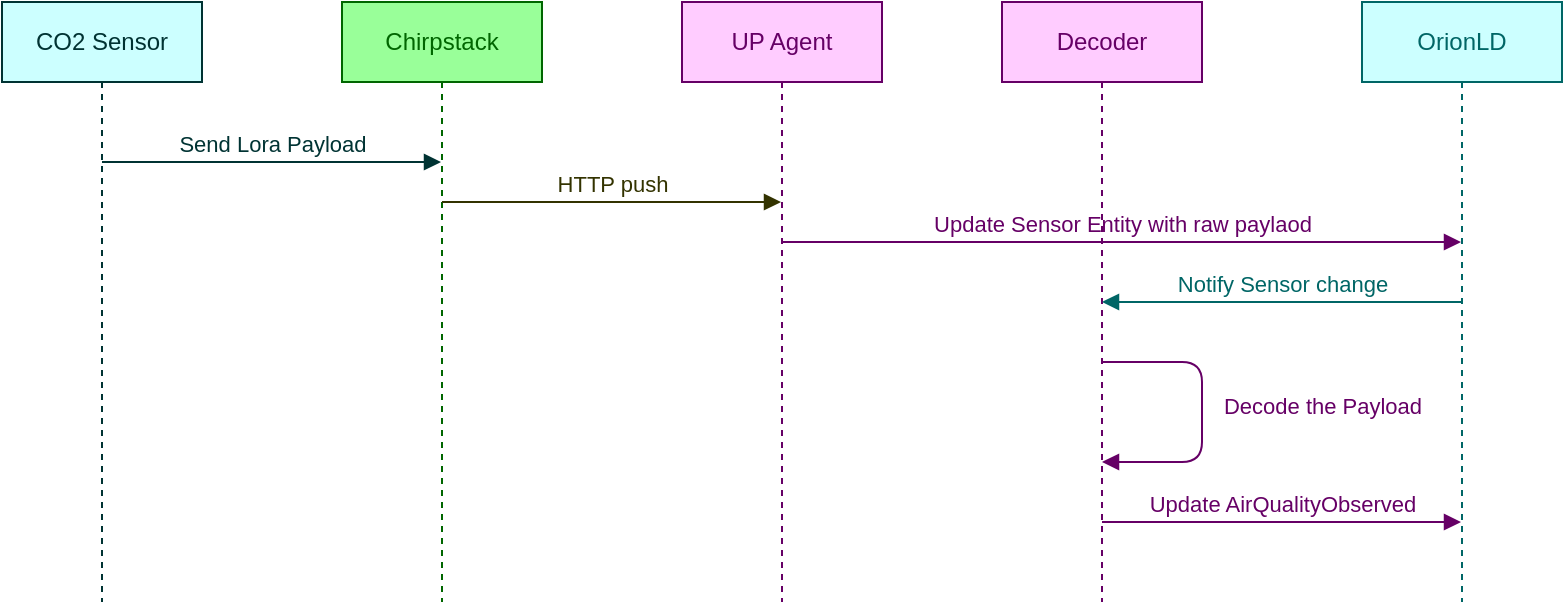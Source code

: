 <mxfile>
    <diagram id="cBmL0u_68kjhYl28BfFv" name="Page-1">
        <mxGraphModel dx="903" dy="900" grid="1" gridSize="10" guides="1" tooltips="1" connect="1" arrows="1" fold="1" page="1" pageScale="1" pageWidth="827" pageHeight="1169" background="#ffffff" math="0" shadow="0">
            <root>
                <mxCell id="0"/>
                <mxCell id="1" parent="0"/>
                <mxCell id="2" value="CO2 Sensor" style="shape=umlLifeline;perimeter=lifelinePerimeter;whiteSpace=wrap;html=1;container=1;collapsible=0;recursiveResize=0;outlineConnect=0;fontColor=#003333;strokeColor=#003333;fillColor=#CCFFFF;" vertex="1" parent="1">
                    <mxGeometry x="40" y="20" width="100" height="300" as="geometry"/>
                </mxCell>
                <mxCell id="3" value="Chirpstack" style="shape=umlLifeline;perimeter=lifelinePerimeter;whiteSpace=wrap;html=1;container=1;collapsible=0;recursiveResize=0;outlineConnect=0;fillColor=#99FF99;strokeColor=#006600;fontColor=#006600;" vertex="1" parent="1">
                    <mxGeometry x="210" y="20" width="100" height="300" as="geometry"/>
                </mxCell>
                <mxCell id="4" value="UP Agent" style="shape=umlLifeline;perimeter=lifelinePerimeter;whiteSpace=wrap;html=1;container=1;collapsible=0;recursiveResize=0;outlineConnect=0;fillColor=#FFCCFF;strokeColor=#660066;fontColor=#660066;" vertex="1" parent="1">
                    <mxGeometry x="380" y="20" width="100" height="300" as="geometry"/>
                </mxCell>
                <mxCell id="5" value="Decoder" style="shape=umlLifeline;perimeter=lifelinePerimeter;whiteSpace=wrap;html=1;container=1;collapsible=0;recursiveResize=0;outlineConnect=0;fillColor=#FFCCFF;strokeColor=#660066;fontColor=#660066;" vertex="1" parent="1">
                    <mxGeometry x="540" y="20" width="100" height="300" as="geometry"/>
                </mxCell>
                <mxCell id="6" value="OrionLD" style="shape=umlLifeline;perimeter=lifelinePerimeter;whiteSpace=wrap;html=1;container=1;collapsible=0;recursiveResize=0;outlineConnect=0;strokeColor=#006666;fontColor=#006666;fillColor=#CCFFFF;" vertex="1" parent="1">
                    <mxGeometry x="720" y="20" width="100" height="300" as="geometry"/>
                </mxCell>
                <mxCell id="7" value="Send Lora Payload" style="html=1;verticalAlign=bottom;endArrow=block;strokeColor=#003333;labelBackgroundColor=none;fontColor=#003333;" edge="1" parent="1" source="2" target="3">
                    <mxGeometry width="80" relative="1" as="geometry">
                        <mxPoint x="370" y="460" as="sourcePoint"/>
                        <mxPoint x="450" y="460" as="targetPoint"/>
                        <Array as="points">
                            <mxPoint x="120" y="100"/>
                        </Array>
                    </mxGeometry>
                </mxCell>
                <mxCell id="8" value="HTTP push" style="html=1;verticalAlign=bottom;endArrow=block;fontColor=#333300;labelBackgroundColor=none;strokeColor=#333300;" edge="1" parent="1" source="3" target="4">
                    <mxGeometry width="80" relative="1" as="geometry">
                        <mxPoint x="370" y="460" as="sourcePoint"/>
                        <mxPoint x="450" y="460" as="targetPoint"/>
                        <Array as="points">
                            <mxPoint x="290" y="120"/>
                        </Array>
                    </mxGeometry>
                </mxCell>
                <mxCell id="9" value="Update Sensor Entity with raw paylaod" style="html=1;verticalAlign=bottom;endArrow=block;labelBackgroundColor=none;fontColor=#660066;strokeColor=#660066;" edge="1" parent="1" source="4" target="6">
                    <mxGeometry width="80" relative="1" as="geometry">
                        <mxPoint x="370" y="460" as="sourcePoint"/>
                        <mxPoint x="450" y="460" as="targetPoint"/>
                        <Array as="points">
                            <mxPoint x="450" y="140"/>
                        </Array>
                    </mxGeometry>
                </mxCell>
                <mxCell id="10" value="Notify Sensor change" style="html=1;verticalAlign=bottom;endArrow=block;strokeColor=#006666;fontColor=#006666;labelBackgroundColor=none;" edge="1" parent="1" source="6" target="5">
                    <mxGeometry width="80" relative="1" as="geometry">
                        <mxPoint x="370" y="460" as="sourcePoint"/>
                        <mxPoint x="450" y="460" as="targetPoint"/>
                        <Array as="points"/>
                    </mxGeometry>
                </mxCell>
                <mxCell id="15" value="Decode the Payload" style="html=1;verticalAlign=bottom;endArrow=block;labelBackgroundColor=none;fontColor=#660066;strokeColor=#660066;" edge="1" parent="1" source="5" target="5">
                    <mxGeometry x="0.066" y="60" width="80" relative="1" as="geometry">
                        <mxPoint x="370" y="460" as="sourcePoint"/>
                        <mxPoint x="640" y="300" as="targetPoint"/>
                        <Array as="points">
                            <mxPoint x="640" y="200"/>
                            <mxPoint x="640" y="250"/>
                        </Array>
                        <mxPoint y="1" as="offset"/>
                    </mxGeometry>
                </mxCell>
                <mxCell id="16" value="Update AirQualityObserved" style="html=1;verticalAlign=bottom;endArrow=block;labelBackgroundColor=none;fontColor=#660066;strokeColor=#660066;" edge="1" parent="1" source="5" target="6">
                    <mxGeometry width="80" relative="1" as="geometry">
                        <mxPoint x="370" y="460" as="sourcePoint"/>
                        <mxPoint x="450" y="460" as="targetPoint"/>
                        <Array as="points">
                            <mxPoint x="730" y="280"/>
                        </Array>
                    </mxGeometry>
                </mxCell>
            </root>
        </mxGraphModel>
    </diagram>
</mxfile>